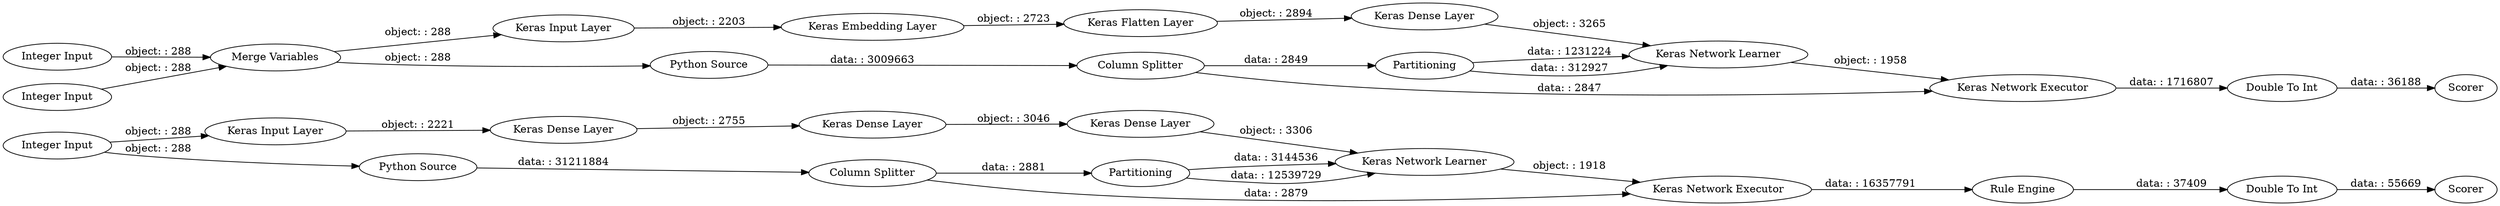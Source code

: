 digraph {
	"5392406817471474588_270" [label="Keras Network Executor"]
	"5392406817471474588_271" [label="Rule Engine"]
	"5392406817471474588_263" [label="Keras Dense Layer"]
	"5392406817471474588_272" [label=Scorer]
	"5392406817471474588_268" [label="Column Splitter"]
	"5392406817471474588_283" [label=Partitioning]
	"5392406817471474588_275" [label="Integer Input"]
	"5392406817471474588_269" [label=Partitioning]
	"5392406817471474588_282" [label="Keras Network Learner"]
	"5392406817471474588_264" [label="Keras Dense Layer"]
	"5392406817471474588_266" [label="Keras Network Learner"]
	"5392406817471474588_284" [label="Keras Network Executor"]
	"5392406817471474588_279" [label="Merge Variables"]
	"5392406817471474588_265" [label="Keras Dense Layer"]
	"5392406817471474588_285" [label="Double To Int"]
	"5392406817471474588_286" [label=Scorer]
	"5392406817471474588_281" [label="Keras Dense Layer"]
	"5392406817471474588_262" [label="Keras Input Layer"]
	"5392406817471474588_274" [label="Integer Input"]
	"5392406817471474588_276" [label="Keras Embedding Layer"]
	"5392406817471474588_267" [label="Column Splitter"]
	"5392406817471474588_277" [label="Keras Input Layer"]
	"5392406817471474588_273" [label="Double To Int"]
	"5392406817471474588_259" [label="Integer Input"]
	"5392406817471474588_261" [label="Python Source"]
	"5392406817471474588_260" [label="Python Source"]
	"5392406817471474588_280" [label="Keras Flatten Layer"]
	"5392406817471474588_280" -> "5392406817471474588_281" [label="object: : 2894"]
	"5392406817471474588_281" -> "5392406817471474588_282" [label="object: : 3265"]
	"5392406817471474588_265" -> "5392406817471474588_266" [label="object: : 3306"]
	"5392406817471474588_267" -> "5392406817471474588_283" [label="data: : 2849"]
	"5392406817471474588_284" -> "5392406817471474588_285" [label="data: : 1716807"]
	"5392406817471474588_276" -> "5392406817471474588_280" [label="object: : 2723"]
	"5392406817471474588_279" -> "5392406817471474588_261" [label="object: : 288"]
	"5392406817471474588_268" -> "5392406817471474588_269" [label="data: : 2881"]
	"5392406817471474588_269" -> "5392406817471474588_266" [label="data: : 3144536"]
	"5392406817471474588_285" -> "5392406817471474588_286" [label="data: : 36188"]
	"5392406817471474588_264" -> "5392406817471474588_265" [label="object: : 3046"]
	"5392406817471474588_261" -> "5392406817471474588_267" [label="data: : 3009663"]
	"5392406817471474588_274" -> "5392406817471474588_279" [label="object: : 288"]
	"5392406817471474588_277" -> "5392406817471474588_276" [label="object: : 2203"]
	"5392406817471474588_263" -> "5392406817471474588_264" [label="object: : 2755"]
	"5392406817471474588_271" -> "5392406817471474588_273" [label="data: : 37409"]
	"5392406817471474588_268" -> "5392406817471474588_270" [label="data: : 2879"]
	"5392406817471474588_269" -> "5392406817471474588_266" [label="data: : 12539729"]
	"5392406817471474588_266" -> "5392406817471474588_270" [label="object: : 1918"]
	"5392406817471474588_279" -> "5392406817471474588_277" [label="object: : 288"]
	"5392406817471474588_260" -> "5392406817471474588_268" [label="data: : 31211884"]
	"5392406817471474588_270" -> "5392406817471474588_271" [label="data: : 16357791"]
	"5392406817471474588_262" -> "5392406817471474588_263" [label="object: : 2221"]
	"5392406817471474588_282" -> "5392406817471474588_284" [label="object: : 1958"]
	"5392406817471474588_283" -> "5392406817471474588_282" [label="data: : 1231224"]
	"5392406817471474588_267" -> "5392406817471474588_284" [label="data: : 2847"]
	"5392406817471474588_259" -> "5392406817471474588_260" [label="object: : 288"]
	"5392406817471474588_259" -> "5392406817471474588_262" [label="object: : 288"]
	"5392406817471474588_273" -> "5392406817471474588_272" [label="data: : 55669"]
	"5392406817471474588_283" -> "5392406817471474588_282" [label="data: : 312927"]
	"5392406817471474588_275" -> "5392406817471474588_279" [label="object: : 288"]
	rankdir=LR
}
